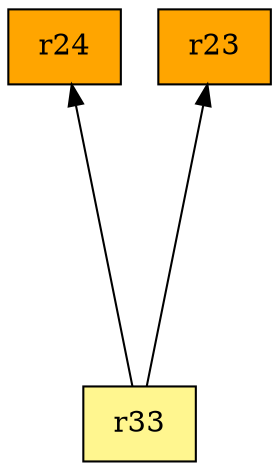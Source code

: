 digraph G {
rankdir=BT;ranksep="2.0";
"r24" [shape=record,fillcolor=orange,style=filled,label="{r24}"];
"r23" [shape=record,fillcolor=orange,style=filled,label="{r23}"];
"r33" [shape=record,fillcolor=khaki1,style=filled,label="{r33}"];
"r33" -> "r24"
"r33" -> "r23"
}